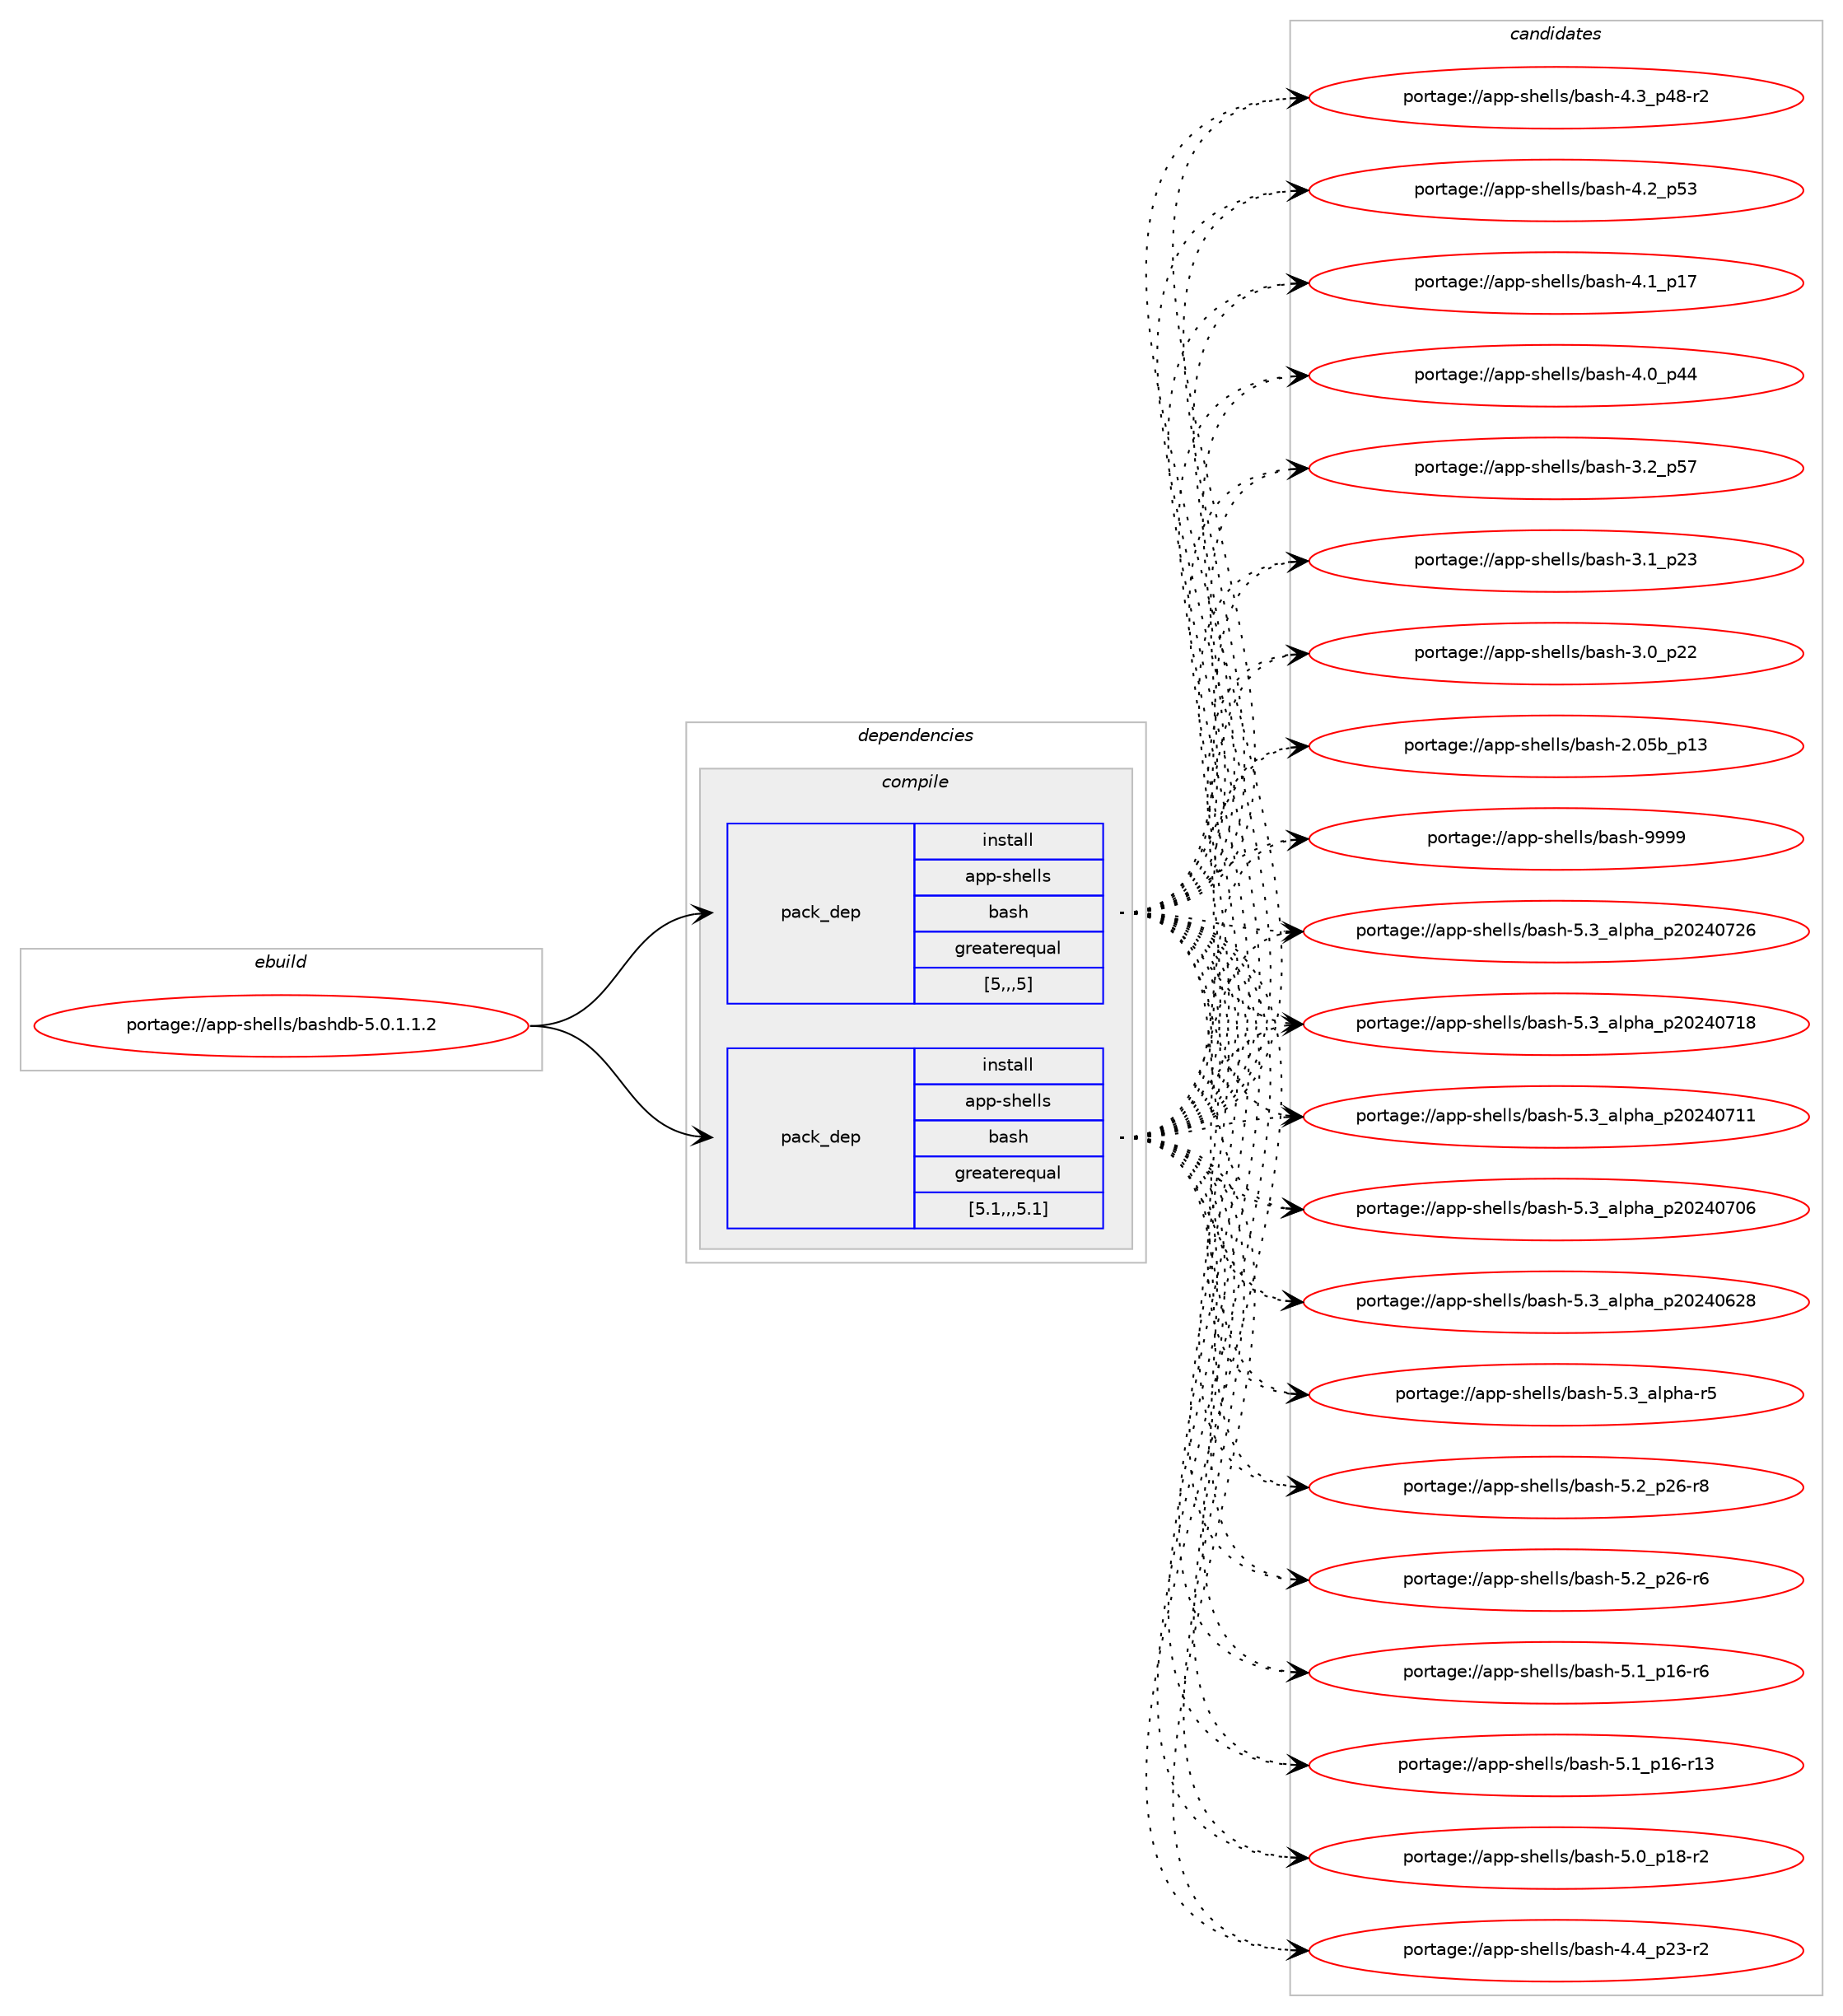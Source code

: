digraph prolog {

# *************
# Graph options
# *************

newrank=true;
concentrate=true;
compound=true;
graph [rankdir=LR,fontname=Helvetica,fontsize=10,ranksep=1.5];#, ranksep=2.5, nodesep=0.2];
edge  [arrowhead=vee];
node  [fontname=Helvetica,fontsize=10];

# **********
# The ebuild
# **********

subgraph cluster_leftcol {
color=gray;
label=<<i>ebuild</i>>;
id [label="portage://app-shells/bashdb-5.0.1.1.2", color=red, width=4, href="../app-shells/bashdb-5.0.1.1.2.svg"];
}

# ****************
# The dependencies
# ****************

subgraph cluster_midcol {
color=gray;
label=<<i>dependencies</i>>;
subgraph cluster_compile {
fillcolor="#eeeeee";
style=filled;
label=<<i>compile</i>>;
subgraph pack37069 {
dependency52031 [label=<<TABLE BORDER="0" CELLBORDER="1" CELLSPACING="0" CELLPADDING="4" WIDTH="220"><TR><TD ROWSPAN="6" CELLPADDING="30">pack_dep</TD></TR><TR><TD WIDTH="110">install</TD></TR><TR><TD>app-shells</TD></TR><TR><TD>bash</TD></TR><TR><TD>greaterequal</TD></TR><TR><TD>[5,,,5]</TD></TR></TABLE>>, shape=none, color=blue];
}
id:e -> dependency52031:w [weight=20,style="solid",arrowhead="vee"];
subgraph pack37070 {
dependency52032 [label=<<TABLE BORDER="0" CELLBORDER="1" CELLSPACING="0" CELLPADDING="4" WIDTH="220"><TR><TD ROWSPAN="6" CELLPADDING="30">pack_dep</TD></TR><TR><TD WIDTH="110">install</TD></TR><TR><TD>app-shells</TD></TR><TR><TD>bash</TD></TR><TR><TD>greaterequal</TD></TR><TR><TD>[5.1,,,5.1]</TD></TR></TABLE>>, shape=none, color=blue];
}
id:e -> dependency52032:w [weight=20,style="solid",arrowhead="vee"];
}
subgraph cluster_compileandrun {
fillcolor="#eeeeee";
style=filled;
label=<<i>compile and run</i>>;
}
subgraph cluster_run {
fillcolor="#eeeeee";
style=filled;
label=<<i>run</i>>;
}
}

# **************
# The candidates
# **************

subgraph cluster_choices {
rank=same;
color=gray;
label=<<i>candidates</i>>;

subgraph choice37069 {
color=black;
nodesep=1;
choice97112112451151041011081081154798971151044557575757 [label="portage://app-shells/bash-9999", color=red, width=4,href="../app-shells/bash-9999.svg"];
choice971121124511510410110810811547989711510445534651959710811210497951125048505248555054 [label="portage://app-shells/bash-5.3_alpha_p20240726", color=red, width=4,href="../app-shells/bash-5.3_alpha_p20240726.svg"];
choice971121124511510410110810811547989711510445534651959710811210497951125048505248554956 [label="portage://app-shells/bash-5.3_alpha_p20240718", color=red, width=4,href="../app-shells/bash-5.3_alpha_p20240718.svg"];
choice971121124511510410110810811547989711510445534651959710811210497951125048505248554949 [label="portage://app-shells/bash-5.3_alpha_p20240711", color=red, width=4,href="../app-shells/bash-5.3_alpha_p20240711.svg"];
choice971121124511510410110810811547989711510445534651959710811210497951125048505248554854 [label="portage://app-shells/bash-5.3_alpha_p20240706", color=red, width=4,href="../app-shells/bash-5.3_alpha_p20240706.svg"];
choice971121124511510410110810811547989711510445534651959710811210497951125048505248545056 [label="portage://app-shells/bash-5.3_alpha_p20240628", color=red, width=4,href="../app-shells/bash-5.3_alpha_p20240628.svg"];
choice9711211245115104101108108115479897115104455346519597108112104974511453 [label="portage://app-shells/bash-5.3_alpha-r5", color=red, width=4,href="../app-shells/bash-5.3_alpha-r5.svg"];
choice9711211245115104101108108115479897115104455346509511250544511456 [label="portage://app-shells/bash-5.2_p26-r8", color=red, width=4,href="../app-shells/bash-5.2_p26-r8.svg"];
choice9711211245115104101108108115479897115104455346509511250544511454 [label="portage://app-shells/bash-5.2_p26-r6", color=red, width=4,href="../app-shells/bash-5.2_p26-r6.svg"];
choice9711211245115104101108108115479897115104455346499511249544511454 [label="portage://app-shells/bash-5.1_p16-r6", color=red, width=4,href="../app-shells/bash-5.1_p16-r6.svg"];
choice971121124511510410110810811547989711510445534649951124954451144951 [label="portage://app-shells/bash-5.1_p16-r13", color=red, width=4,href="../app-shells/bash-5.1_p16-r13.svg"];
choice9711211245115104101108108115479897115104455346489511249564511450 [label="portage://app-shells/bash-5.0_p18-r2", color=red, width=4,href="../app-shells/bash-5.0_p18-r2.svg"];
choice9711211245115104101108108115479897115104455246529511250514511450 [label="portage://app-shells/bash-4.4_p23-r2", color=red, width=4,href="../app-shells/bash-4.4_p23-r2.svg"];
choice9711211245115104101108108115479897115104455246519511252564511450 [label="portage://app-shells/bash-4.3_p48-r2", color=red, width=4,href="../app-shells/bash-4.3_p48-r2.svg"];
choice971121124511510410110810811547989711510445524650951125351 [label="portage://app-shells/bash-4.2_p53", color=red, width=4,href="../app-shells/bash-4.2_p53.svg"];
choice971121124511510410110810811547989711510445524649951124955 [label="portage://app-shells/bash-4.1_p17", color=red, width=4,href="../app-shells/bash-4.1_p17.svg"];
choice971121124511510410110810811547989711510445524648951125252 [label="portage://app-shells/bash-4.0_p44", color=red, width=4,href="../app-shells/bash-4.0_p44.svg"];
choice971121124511510410110810811547989711510445514650951125355 [label="portage://app-shells/bash-3.2_p57", color=red, width=4,href="../app-shells/bash-3.2_p57.svg"];
choice971121124511510410110810811547989711510445514649951125051 [label="portage://app-shells/bash-3.1_p23", color=red, width=4,href="../app-shells/bash-3.1_p23.svg"];
choice971121124511510410110810811547989711510445514648951125050 [label="portage://app-shells/bash-3.0_p22", color=red, width=4,href="../app-shells/bash-3.0_p22.svg"];
choice9711211245115104101108108115479897115104455046485398951124951 [label="portage://app-shells/bash-2.05b_p13", color=red, width=4,href="../app-shells/bash-2.05b_p13.svg"];
dependency52031:e -> choice97112112451151041011081081154798971151044557575757:w [style=dotted,weight="100"];
dependency52031:e -> choice971121124511510410110810811547989711510445534651959710811210497951125048505248555054:w [style=dotted,weight="100"];
dependency52031:e -> choice971121124511510410110810811547989711510445534651959710811210497951125048505248554956:w [style=dotted,weight="100"];
dependency52031:e -> choice971121124511510410110810811547989711510445534651959710811210497951125048505248554949:w [style=dotted,weight="100"];
dependency52031:e -> choice971121124511510410110810811547989711510445534651959710811210497951125048505248554854:w [style=dotted,weight="100"];
dependency52031:e -> choice971121124511510410110810811547989711510445534651959710811210497951125048505248545056:w [style=dotted,weight="100"];
dependency52031:e -> choice9711211245115104101108108115479897115104455346519597108112104974511453:w [style=dotted,weight="100"];
dependency52031:e -> choice9711211245115104101108108115479897115104455346509511250544511456:w [style=dotted,weight="100"];
dependency52031:e -> choice9711211245115104101108108115479897115104455346509511250544511454:w [style=dotted,weight="100"];
dependency52031:e -> choice9711211245115104101108108115479897115104455346499511249544511454:w [style=dotted,weight="100"];
dependency52031:e -> choice971121124511510410110810811547989711510445534649951124954451144951:w [style=dotted,weight="100"];
dependency52031:e -> choice9711211245115104101108108115479897115104455346489511249564511450:w [style=dotted,weight="100"];
dependency52031:e -> choice9711211245115104101108108115479897115104455246529511250514511450:w [style=dotted,weight="100"];
dependency52031:e -> choice9711211245115104101108108115479897115104455246519511252564511450:w [style=dotted,weight="100"];
dependency52031:e -> choice971121124511510410110810811547989711510445524650951125351:w [style=dotted,weight="100"];
dependency52031:e -> choice971121124511510410110810811547989711510445524649951124955:w [style=dotted,weight="100"];
dependency52031:e -> choice971121124511510410110810811547989711510445524648951125252:w [style=dotted,weight="100"];
dependency52031:e -> choice971121124511510410110810811547989711510445514650951125355:w [style=dotted,weight="100"];
dependency52031:e -> choice971121124511510410110810811547989711510445514649951125051:w [style=dotted,weight="100"];
dependency52031:e -> choice971121124511510410110810811547989711510445514648951125050:w [style=dotted,weight="100"];
dependency52031:e -> choice9711211245115104101108108115479897115104455046485398951124951:w [style=dotted,weight="100"];
}
subgraph choice37070 {
color=black;
nodesep=1;
choice97112112451151041011081081154798971151044557575757 [label="portage://app-shells/bash-9999", color=red, width=4,href="../app-shells/bash-9999.svg"];
choice971121124511510410110810811547989711510445534651959710811210497951125048505248555054 [label="portage://app-shells/bash-5.3_alpha_p20240726", color=red, width=4,href="../app-shells/bash-5.3_alpha_p20240726.svg"];
choice971121124511510410110810811547989711510445534651959710811210497951125048505248554956 [label="portage://app-shells/bash-5.3_alpha_p20240718", color=red, width=4,href="../app-shells/bash-5.3_alpha_p20240718.svg"];
choice971121124511510410110810811547989711510445534651959710811210497951125048505248554949 [label="portage://app-shells/bash-5.3_alpha_p20240711", color=red, width=4,href="../app-shells/bash-5.3_alpha_p20240711.svg"];
choice971121124511510410110810811547989711510445534651959710811210497951125048505248554854 [label="portage://app-shells/bash-5.3_alpha_p20240706", color=red, width=4,href="../app-shells/bash-5.3_alpha_p20240706.svg"];
choice971121124511510410110810811547989711510445534651959710811210497951125048505248545056 [label="portage://app-shells/bash-5.3_alpha_p20240628", color=red, width=4,href="../app-shells/bash-5.3_alpha_p20240628.svg"];
choice9711211245115104101108108115479897115104455346519597108112104974511453 [label="portage://app-shells/bash-5.3_alpha-r5", color=red, width=4,href="../app-shells/bash-5.3_alpha-r5.svg"];
choice9711211245115104101108108115479897115104455346509511250544511456 [label="portage://app-shells/bash-5.2_p26-r8", color=red, width=4,href="../app-shells/bash-5.2_p26-r8.svg"];
choice9711211245115104101108108115479897115104455346509511250544511454 [label="portage://app-shells/bash-5.2_p26-r6", color=red, width=4,href="../app-shells/bash-5.2_p26-r6.svg"];
choice9711211245115104101108108115479897115104455346499511249544511454 [label="portage://app-shells/bash-5.1_p16-r6", color=red, width=4,href="../app-shells/bash-5.1_p16-r6.svg"];
choice971121124511510410110810811547989711510445534649951124954451144951 [label="portage://app-shells/bash-5.1_p16-r13", color=red, width=4,href="../app-shells/bash-5.1_p16-r13.svg"];
choice9711211245115104101108108115479897115104455346489511249564511450 [label="portage://app-shells/bash-5.0_p18-r2", color=red, width=4,href="../app-shells/bash-5.0_p18-r2.svg"];
choice9711211245115104101108108115479897115104455246529511250514511450 [label="portage://app-shells/bash-4.4_p23-r2", color=red, width=4,href="../app-shells/bash-4.4_p23-r2.svg"];
choice9711211245115104101108108115479897115104455246519511252564511450 [label="portage://app-shells/bash-4.3_p48-r2", color=red, width=4,href="../app-shells/bash-4.3_p48-r2.svg"];
choice971121124511510410110810811547989711510445524650951125351 [label="portage://app-shells/bash-4.2_p53", color=red, width=4,href="../app-shells/bash-4.2_p53.svg"];
choice971121124511510410110810811547989711510445524649951124955 [label="portage://app-shells/bash-4.1_p17", color=red, width=4,href="../app-shells/bash-4.1_p17.svg"];
choice971121124511510410110810811547989711510445524648951125252 [label="portage://app-shells/bash-4.0_p44", color=red, width=4,href="../app-shells/bash-4.0_p44.svg"];
choice971121124511510410110810811547989711510445514650951125355 [label="portage://app-shells/bash-3.2_p57", color=red, width=4,href="../app-shells/bash-3.2_p57.svg"];
choice971121124511510410110810811547989711510445514649951125051 [label="portage://app-shells/bash-3.1_p23", color=red, width=4,href="../app-shells/bash-3.1_p23.svg"];
choice971121124511510410110810811547989711510445514648951125050 [label="portage://app-shells/bash-3.0_p22", color=red, width=4,href="../app-shells/bash-3.0_p22.svg"];
choice9711211245115104101108108115479897115104455046485398951124951 [label="portage://app-shells/bash-2.05b_p13", color=red, width=4,href="../app-shells/bash-2.05b_p13.svg"];
dependency52032:e -> choice97112112451151041011081081154798971151044557575757:w [style=dotted,weight="100"];
dependency52032:e -> choice971121124511510410110810811547989711510445534651959710811210497951125048505248555054:w [style=dotted,weight="100"];
dependency52032:e -> choice971121124511510410110810811547989711510445534651959710811210497951125048505248554956:w [style=dotted,weight="100"];
dependency52032:e -> choice971121124511510410110810811547989711510445534651959710811210497951125048505248554949:w [style=dotted,weight="100"];
dependency52032:e -> choice971121124511510410110810811547989711510445534651959710811210497951125048505248554854:w [style=dotted,weight="100"];
dependency52032:e -> choice971121124511510410110810811547989711510445534651959710811210497951125048505248545056:w [style=dotted,weight="100"];
dependency52032:e -> choice9711211245115104101108108115479897115104455346519597108112104974511453:w [style=dotted,weight="100"];
dependency52032:e -> choice9711211245115104101108108115479897115104455346509511250544511456:w [style=dotted,weight="100"];
dependency52032:e -> choice9711211245115104101108108115479897115104455346509511250544511454:w [style=dotted,weight="100"];
dependency52032:e -> choice9711211245115104101108108115479897115104455346499511249544511454:w [style=dotted,weight="100"];
dependency52032:e -> choice971121124511510410110810811547989711510445534649951124954451144951:w [style=dotted,weight="100"];
dependency52032:e -> choice9711211245115104101108108115479897115104455346489511249564511450:w [style=dotted,weight="100"];
dependency52032:e -> choice9711211245115104101108108115479897115104455246529511250514511450:w [style=dotted,weight="100"];
dependency52032:e -> choice9711211245115104101108108115479897115104455246519511252564511450:w [style=dotted,weight="100"];
dependency52032:e -> choice971121124511510410110810811547989711510445524650951125351:w [style=dotted,weight="100"];
dependency52032:e -> choice971121124511510410110810811547989711510445524649951124955:w [style=dotted,weight="100"];
dependency52032:e -> choice971121124511510410110810811547989711510445524648951125252:w [style=dotted,weight="100"];
dependency52032:e -> choice971121124511510410110810811547989711510445514650951125355:w [style=dotted,weight="100"];
dependency52032:e -> choice971121124511510410110810811547989711510445514649951125051:w [style=dotted,weight="100"];
dependency52032:e -> choice971121124511510410110810811547989711510445514648951125050:w [style=dotted,weight="100"];
dependency52032:e -> choice9711211245115104101108108115479897115104455046485398951124951:w [style=dotted,weight="100"];
}
}

}
